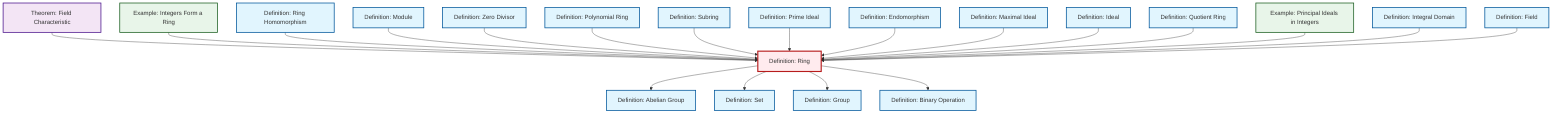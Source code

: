 graph TD
    classDef definition fill:#e1f5fe,stroke:#01579b,stroke-width:2px
    classDef theorem fill:#f3e5f5,stroke:#4a148c,stroke-width:2px
    classDef axiom fill:#fff3e0,stroke:#e65100,stroke-width:2px
    classDef example fill:#e8f5e9,stroke:#1b5e20,stroke-width:2px
    classDef current fill:#ffebee,stroke:#b71c1c,stroke-width:3px
    def-group["Definition: Group"]:::definition
    def-ideal["Definition: Ideal"]:::definition
    def-abelian-group["Definition: Abelian Group"]:::definition
    def-set["Definition: Set"]:::definition
    def-polynomial-ring["Definition: Polynomial Ring"]:::definition
    def-binary-operation["Definition: Binary Operation"]:::definition
    thm-field-characteristic["Theorem: Field Characteristic"]:::theorem
    def-quotient-ring["Definition: Quotient Ring"]:::definition
    ex-integers-ring["Example: Integers Form a Ring"]:::example
    ex-principal-ideal["Example: Principal Ideals in Integers"]:::example
    def-subring["Definition: Subring"]:::definition
    def-integral-domain["Definition: Integral Domain"]:::definition
    def-module["Definition: Module"]:::definition
    def-ring["Definition: Ring"]:::definition
    def-prime-ideal["Definition: Prime Ideal"]:::definition
    def-maximal-ideal["Definition: Maximal Ideal"]:::definition
    def-field["Definition: Field"]:::definition
    def-ring-homomorphism["Definition: Ring Homomorphism"]:::definition
    def-endomorphism["Definition: Endomorphism"]:::definition
    def-zero-divisor["Definition: Zero Divisor"]:::definition
    thm-field-characteristic --> def-ring
    ex-integers-ring --> def-ring
    def-ring-homomorphism --> def-ring
    def-module --> def-ring
    def-zero-divisor --> def-ring
    def-polynomial-ring --> def-ring
    def-subring --> def-ring
    def-ring --> def-abelian-group
    def-prime-ideal --> def-ring
    def-endomorphism --> def-ring
    def-maximal-ideal --> def-ring
    def-ring --> def-set
    def-ideal --> def-ring
    def-quotient-ring --> def-ring
    def-ring --> def-group
    ex-principal-ideal --> def-ring
    def-ring --> def-binary-operation
    def-integral-domain --> def-ring
    def-field --> def-ring
    class def-ring current